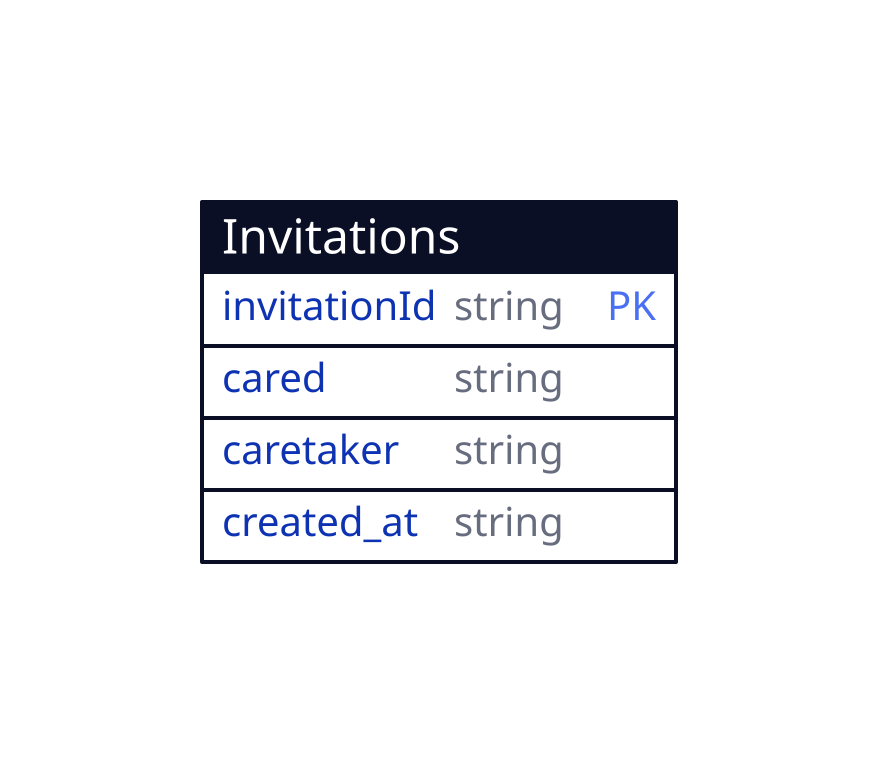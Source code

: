 Invitations: {
    shape: sql_table
    invitationId: string {constraint: primary_key}
    cared: string
    caretaker: string
    created_at: string
  }
  